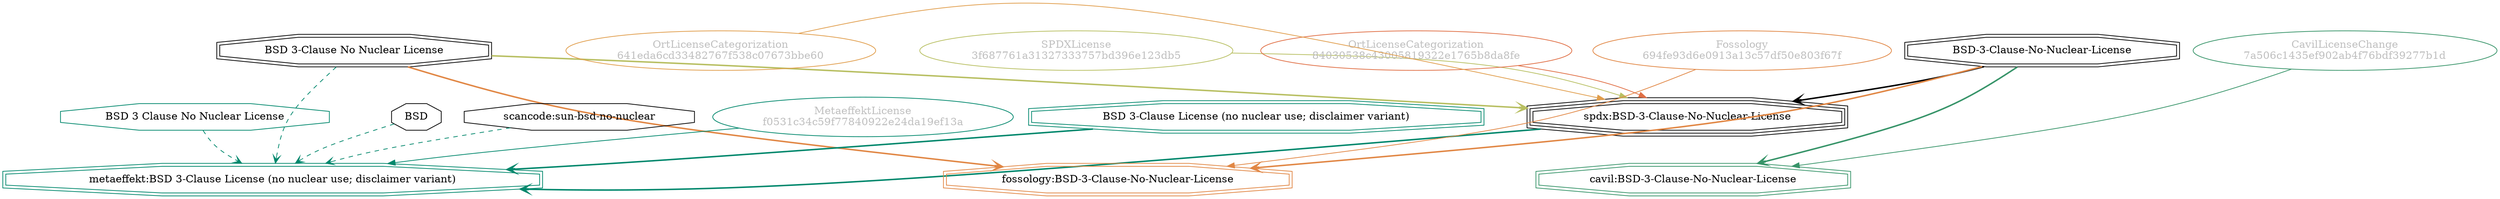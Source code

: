 strict digraph {
    node [shape=box];
    graph [splines=curved];
    471 [label="SPDXLicense\n3f687761a31327333757bd396e123db5"
        ,fontcolor=gray
        ,color="#b8bf62"
        ,fillcolor="beige;1"
        ,shape=ellipse];
    472 [label="spdx:BSD-3-Clause-No-Nuclear-License"
        ,shape=tripleoctagon];
    473 [label="BSD-3-Clause-No-Nuclear-License"
        ,shape=doubleoctagon];
    474 [label="BSD 3-Clause No Nuclear License"
        ,shape=doubleoctagon];
    5935 [label=BSD,shape=octagon];
    23927 [label="scancode:sun-bsd-no-nuclear"
          ,shape=octagon];
    27705 [label="Fossology\n694fe93d6e0913a13c57df50e803f67f"
          ,fontcolor=gray
          ,color="#e18745"
          ,fillcolor="beige;1"
          ,shape=ellipse];
    27706 [label="fossology:BSD-3-Clause-No-Nuclear-License"
          ,color="#e18745"
          ,shape=doubleoctagon];
    28521 [label="OrtLicenseCategorization\n84030538c43005819322e1765b8da8fe"
          ,fontcolor=gray
          ,color="#e06f45"
          ,fillcolor="beige;1"
          ,shape=ellipse];
    35375 [label="OrtLicenseCategorization\n641eda6cd33482767f538c07673bbe60"
          ,fontcolor=gray
          ,color="#e09d4b"
          ,fillcolor="beige;1"
          ,shape=ellipse];
    36481 [label="CavilLicenseChange\n7a506c1435ef902ab4f76bdf39277b1d"
          ,fontcolor=gray
          ,color="#379469"
          ,fillcolor="beige;1"
          ,shape=ellipse];
    36482 [label="cavil:BSD-3-Clause-No-Nuclear-License"
          ,color="#379469"
          ,shape=doubleoctagon];
    39332 [label="MetaeffektLicense\nf0531c34c59f77840922e24da19ef13a"
          ,fontcolor=gray
          ,color="#00876c"
          ,fillcolor="beige;1"
          ,shape=ellipse];
    39333 [label="metaeffekt:BSD 3-Clause License (no nuclear use; disclaimer variant)"
          ,color="#00876c"
          ,shape=doubleoctagon];
    39334 [label="BSD 3-Clause License (no nuclear use; disclaimer variant)"
          ,color="#00876c"
          ,shape=doubleoctagon];
    39335 [label="BSD 3 Clause No Nuclear License"
          ,color="#00876c"
          ,shape=octagon];
    471 -> 472 [weight=0.5
               ,color="#b8bf62"];
    472 -> 39333 [style=bold
                 ,arrowhead=vee
                 ,weight=0.7
                 ,color="#00876c"];
    473 -> 472 [style=bold
               ,arrowhead=vee
               ,weight=0.7];
    473 -> 27706 [style=bold
                 ,arrowhead=vee
                 ,weight=0.7
                 ,color="#e18745"];
    473 -> 36482 [style=bold
                 ,arrowhead=vee
                 ,weight=0.7
                 ,color="#379469"];
    473 -> 36482 [style=bold
                 ,arrowhead=vee
                 ,weight=0.7
                 ,color="#379469"];
    474 -> 472 [style=bold
               ,arrowhead=vee
               ,weight=0.7
               ,color="#b8bf62"];
    474 -> 27706 [style=bold
                 ,arrowhead=vee
                 ,weight=0.7
                 ,color="#e18745"];
    474 -> 39333 [style=dashed
                 ,arrowhead=vee
                 ,weight=0.5
                 ,color="#00876c"];
    5935 -> 39333 [style=dashed
                  ,arrowhead=vee
                  ,weight=0.5
                  ,color="#00876c"];
    23927 -> 39333 [style=dashed
                   ,arrowhead=vee
                   ,weight=0.5
                   ,color="#00876c"];
    27705 -> 27706 [weight=0.5
                   ,color="#e18745"];
    28521 -> 472 [weight=0.5
                 ,color="#e06f45"];
    35375 -> 472 [weight=0.5
                 ,color="#e09d4b"];
    36481 -> 36482 [weight=0.5
                   ,color="#379469"];
    39332 -> 39333 [weight=0.5
                   ,color="#00876c"];
    39334 -> 39333 [style=bold
                   ,arrowhead=vee
                   ,weight=0.7
                   ,color="#00876c"];
    39335 -> 39333 [style=dashed
                   ,arrowhead=vee
                   ,weight=0.5
                   ,color="#00876c"];
}
